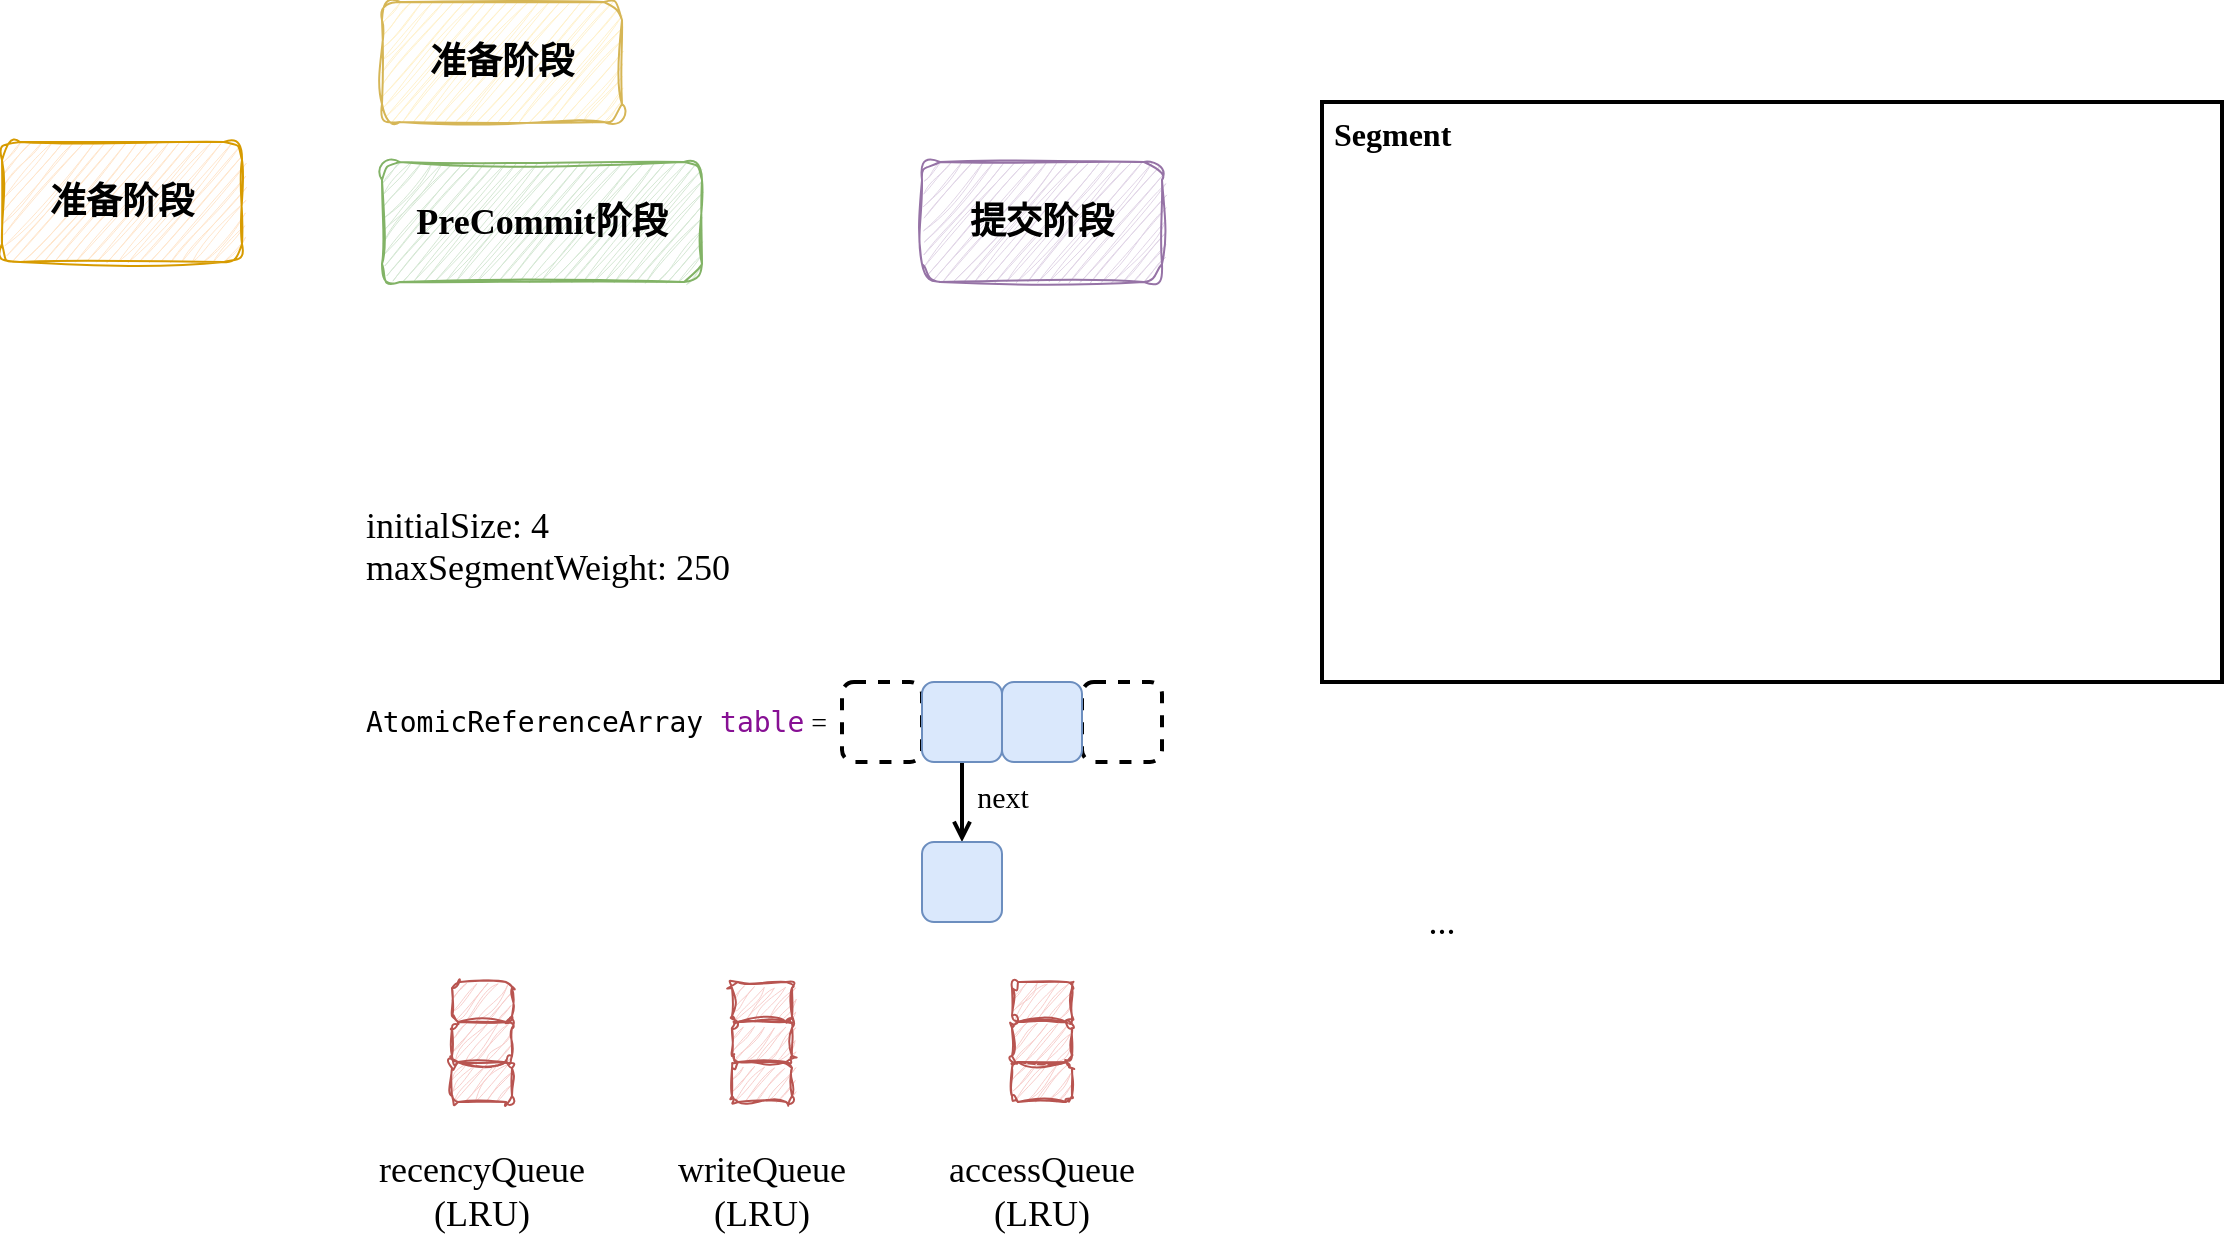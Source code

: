 <mxfile version="26.0.15">
  <diagram name="第 1 页" id="rrUf3BizWK2Rwt9iwfHP">
    <mxGraphModel dx="1434" dy="854" grid="1" gridSize="10" guides="1" tooltips="1" connect="1" arrows="1" fold="1" page="1" pageScale="1" pageWidth="1169" pageHeight="827" math="0" shadow="0">
      <root>
        <mxCell id="0" />
        <mxCell id="1" parent="0" />
        <mxCell id="3lt4fge63d5OYSHJ7H_2-1" value="&lt;font face=&quot;Comic Sans MS&quot; style=&quot;font-size: 18px;&quot;&gt;&lt;b&gt;准备阶段&lt;/b&gt;&lt;/font&gt;" style="rounded=1;whiteSpace=wrap;html=1;fillColor=#ffe6cc;strokeColor=#d79b00;sketch=1;curveFitting=1;jiggle=2;" parent="1" vertex="1">
          <mxGeometry x="100.0" y="100.0" width="120" height="60" as="geometry" />
        </mxCell>
        <mxCell id="3lt4fge63d5OYSHJ7H_2-2" value="&lt;span style=&quot;font-size: 18px;&quot;&gt;&lt;b&gt;&lt;font face=&quot;Comic Sans MS&quot;&gt;PreCommit阶段&lt;/font&gt;&lt;/b&gt;&lt;/span&gt;" style="rounded=1;whiteSpace=wrap;html=1;fillColor=#d5e8d4;strokeColor=#82b366;sketch=1;curveFitting=1;jiggle=2;" parent="1" vertex="1">
          <mxGeometry x="290.0" y="110.0" width="160" height="60" as="geometry" />
        </mxCell>
        <mxCell id="3lt4fge63d5OYSHJ7H_2-3" value="&lt;b style=&quot;border-color: var(--border-color); font-size: 18px;&quot;&gt;&lt;font face=&quot;Comic Sans MS&quot;&gt;提交阶段&lt;/font&gt;&lt;/b&gt;" style="rounded=1;whiteSpace=wrap;html=1;fillColor=#e1d5e7;strokeColor=#9673a6;sketch=1;curveFitting=1;jiggle=2;" parent="1" vertex="1">
          <mxGeometry x="560.0" y="110.0" width="120" height="60" as="geometry" />
        </mxCell>
        <mxCell id="3lt4fge63d5OYSHJ7H_2-6" value="&lt;b style=&quot;border-color: var(--border-color); font-size: 18px;&quot;&gt;&lt;font face=&quot;Comic Sans MS&quot;&gt;准备阶段&lt;/font&gt;&lt;/b&gt;" style="rounded=1;whiteSpace=wrap;html=1;fillColor=#fff2cc;strokeColor=#d6b656;sketch=1;curveFitting=1;jiggle=2;" parent="1" vertex="1">
          <mxGeometry x="290.0" y="30.0" width="120" height="60" as="geometry" />
        </mxCell>
        <mxCell id="3lt4fge63d5OYSHJ7H_2-7" value="" style="rounded=1;whiteSpace=wrap;html=1;fillColor=#f8cecc;strokeColor=#b85450;sketch=1;curveFitting=1;jiggle=2;" parent="1" vertex="1">
          <mxGeometry x="325" y="520" width="30" height="20" as="geometry" />
        </mxCell>
        <mxCell id="3lt4fge63d5OYSHJ7H_2-8" value="" style="rounded=1;whiteSpace=wrap;html=1;fillColor=#f8cecc;strokeColor=#b85450;sketch=1;curveFitting=1;jiggle=2;" parent="1" vertex="1">
          <mxGeometry x="325" y="540" width="30" height="20" as="geometry" />
        </mxCell>
        <mxCell id="3lt4fge63d5OYSHJ7H_2-9" value="" style="rounded=1;whiteSpace=wrap;html=1;fillColor=#f8cecc;strokeColor=#b85450;sketch=1;curveFitting=1;jiggle=2;" parent="1" vertex="1">
          <mxGeometry x="325" y="560" width="30" height="20" as="geometry" />
        </mxCell>
        <mxCell id="3lt4fge63d5OYSHJ7H_2-10" value="&lt;font face=&quot;Comic Sans MS&quot; style=&quot;font-size: 18px;&quot;&gt;recencyQueue&lt;/font&gt;&lt;div&gt;&lt;font face=&quot;Comic Sans MS&quot; style=&quot;font-size: 18px;&quot;&gt;(LRU)&lt;/font&gt;&lt;/div&gt;" style="text;html=1;strokeColor=none;fillColor=none;align=center;verticalAlign=middle;whiteSpace=wrap;rounded=0;" parent="1" vertex="1">
          <mxGeometry x="280" y="610" width="120" height="30" as="geometry" />
        </mxCell>
        <mxCell id="3lt4fge63d5OYSHJ7H_2-12" value="" style="rounded=1;whiteSpace=wrap;html=1;fillColor=#f8cecc;strokeColor=#b85450;sketch=1;curveFitting=1;jiggle=2;" parent="1" vertex="1">
          <mxGeometry x="465" y="520" width="30" height="20" as="geometry" />
        </mxCell>
        <mxCell id="3lt4fge63d5OYSHJ7H_2-13" value="" style="rounded=1;whiteSpace=wrap;html=1;fillColor=#f8cecc;strokeColor=#b85450;sketch=1;curveFitting=1;jiggle=2;" parent="1" vertex="1">
          <mxGeometry x="465" y="540" width="30" height="20" as="geometry" />
        </mxCell>
        <mxCell id="3lt4fge63d5OYSHJ7H_2-14" value="" style="rounded=1;whiteSpace=wrap;html=1;fillColor=#f8cecc;strokeColor=#b85450;sketch=1;curveFitting=1;jiggle=2;" parent="1" vertex="1">
          <mxGeometry x="465" y="560" width="30" height="20" as="geometry" />
        </mxCell>
        <mxCell id="3lt4fge63d5OYSHJ7H_2-15" value="&lt;font face=&quot;Comic Sans MS&quot; style=&quot;font-size: 18px;&quot;&gt;writeQueue&lt;/font&gt;&lt;div&gt;&lt;font face=&quot;Comic Sans MS&quot; style=&quot;font-size: 18px;&quot;&gt;(LRU)&lt;/font&gt;&lt;/div&gt;" style="text;html=1;strokeColor=none;fillColor=none;align=center;verticalAlign=middle;whiteSpace=wrap;rounded=0;" parent="1" vertex="1">
          <mxGeometry x="420" y="610" width="120" height="30" as="geometry" />
        </mxCell>
        <mxCell id="3lt4fge63d5OYSHJ7H_2-17" value="" style="rounded=1;whiteSpace=wrap;html=1;fillColor=#f8cecc;strokeColor=#b85450;sketch=1;curveFitting=1;jiggle=2;" parent="1" vertex="1">
          <mxGeometry x="605" y="520" width="30" height="20" as="geometry" />
        </mxCell>
        <mxCell id="3lt4fge63d5OYSHJ7H_2-18" value="" style="rounded=1;whiteSpace=wrap;html=1;fillColor=#f8cecc;strokeColor=#b85450;sketch=1;curveFitting=1;jiggle=2;" parent="1" vertex="1">
          <mxGeometry x="605" y="540" width="30" height="20" as="geometry" />
        </mxCell>
        <mxCell id="3lt4fge63d5OYSHJ7H_2-19" value="" style="rounded=1;whiteSpace=wrap;html=1;fillColor=#f8cecc;strokeColor=#b85450;sketch=1;curveFitting=1;jiggle=2;" parent="1" vertex="1">
          <mxGeometry x="605" y="560" width="30" height="20" as="geometry" />
        </mxCell>
        <mxCell id="3lt4fge63d5OYSHJ7H_2-20" value="&lt;font face=&quot;Comic Sans MS&quot; style=&quot;font-size: 18px;&quot;&gt;accessQueue&lt;/font&gt;&lt;div&gt;&lt;font face=&quot;Comic Sans MS&quot; style=&quot;font-size: 18px;&quot;&gt;(LRU)&lt;/font&gt;&lt;/div&gt;" style="text;html=1;strokeColor=none;fillColor=none;align=center;verticalAlign=middle;whiteSpace=wrap;rounded=0;" parent="1" vertex="1">
          <mxGeometry x="560" y="610" width="120" height="30" as="geometry" />
        </mxCell>
        <mxCell id="3lt4fge63d5OYSHJ7H_2-24" value="&lt;font style=&quot;font-size: 16px;&quot; face=&quot;Comic Sans MS&quot;&gt;&lt;b&gt;&amp;nbsp;Segment&lt;/b&gt;&lt;/font&gt;" style="rounded=0;whiteSpace=wrap;html=1;strokeWidth=2;fillColor=none;verticalAlign=top;align=left;" parent="1" vertex="1">
          <mxGeometry x="760" y="80" width="450" height="290" as="geometry" />
        </mxCell>
        <mxCell id="3lt4fge63d5OYSHJ7H_2-25" value="&lt;div&gt;&lt;span style=&quot;font-family: &amp;quot;Comic Sans MS&amp;quot;; font-size: 18px;&quot;&gt;initialSize: 4&lt;/span&gt;&lt;font face=&quot;Comic Sans MS&quot; style=&quot;font-size: 18px;&quot;&gt;&lt;/font&gt;&lt;/div&gt;&lt;font face=&quot;Comic Sans MS&quot; style=&quot;font-size: 18px;&quot;&gt;maxSegmentWeight: 250&lt;/font&gt;&lt;div&gt;&lt;br&gt;&lt;/div&gt;" style="text;html=1;strokeColor=none;fillColor=none;align=left;verticalAlign=middle;whiteSpace=wrap;rounded=0;" parent="1" vertex="1">
          <mxGeometry x="280" y="280" width="240" height="60" as="geometry" />
        </mxCell>
        <mxCell id="3lt4fge63d5OYSHJ7H_2-28" value="&lt;font face=&quot;Comic Sans MS&quot; style=&quot;font-size: 18px;&quot;&gt;...&lt;/font&gt;" style="text;html=1;strokeColor=none;fillColor=none;align=center;verticalAlign=middle;whiteSpace=wrap;rounded=0;" parent="1" vertex="1">
          <mxGeometry x="760" y="475" width="120" height="30" as="geometry" />
        </mxCell>
        <mxCell id="KOauTvAuQUN18LBLxHiw-1" value="" style="rounded=1;whiteSpace=wrap;html=1;fillColor=none;align=center;verticalAlign=middle;strokeWidth=2;dashed=1;" vertex="1" parent="1">
          <mxGeometry x="520" y="370" width="40" height="40" as="geometry" />
        </mxCell>
        <mxCell id="KOauTvAuQUN18LBLxHiw-5" value="&lt;div&gt;&lt;font style=&quot;font-size: 14px;&quot;&gt;&lt;span style=&quot;background-color: rgb(255, 255, 255); font-family: &amp;quot;JetBrains Mono&amp;quot;, monospace;&quot;&gt;AtomicReferenceArray&lt;/span&gt;&lt;span style=&quot;background-color: rgb(255, 255, 255); color: rgb(8, 8, 8); font-family: &amp;quot;JetBrains Mono&amp;quot;, monospace;&quot;&gt;&amp;nbsp;&lt;/span&gt;&lt;span style=&quot;background-color: rgb(255, 255, 255); color: rgb(135, 16, 148); font-family: &amp;quot;JetBrains Mono&amp;quot;, monospace;&quot;&gt;table&lt;/span&gt;&lt;span style=&quot;text-align: center; font-family: &amp;quot;Comic Sans MS&amp;quot;;&quot;&gt;&amp;nbsp;=&amp;nbsp;&lt;/span&gt;&lt;/font&gt;&lt;/div&gt;" style="text;html=1;strokeColor=none;fillColor=none;align=left;verticalAlign=middle;whiteSpace=wrap;rounded=0;" vertex="1" parent="1">
          <mxGeometry x="280" y="360" width="230" height="60" as="geometry" />
        </mxCell>
        <mxCell id="KOauTvAuQUN18LBLxHiw-14" style="edgeStyle=orthogonalEdgeStyle;shape=connector;rounded=0;orthogonalLoop=1;jettySize=auto;html=1;exitX=0.5;exitY=1;exitDx=0;exitDy=0;strokeColor=default;strokeWidth=2;align=center;verticalAlign=middle;fontFamily=Helvetica;fontSize=11;fontColor=default;labelBackgroundColor=default;endArrow=open;endFill=0;" edge="1" parent="1" source="KOauTvAuQUN18LBLxHiw-10" target="KOauTvAuQUN18LBLxHiw-13">
          <mxGeometry relative="1" as="geometry" />
        </mxCell>
        <mxCell id="KOauTvAuQUN18LBLxHiw-23" value="&lt;span&gt;&lt;font style=&quot;font-size: 15px;&quot; face=&quot;Comic Sans MS&quot;&gt;next&lt;/font&gt;&lt;/span&gt;" style="edgeLabel;html=1;align=center;verticalAlign=middle;resizable=0;points=[];fontFamily=Helvetica;fontSize=11;fontColor=default;labelBackgroundColor=none;" vertex="1" connectable="0" parent="KOauTvAuQUN18LBLxHiw-14">
          <mxGeometry x="-0.15" y="2" relative="1" as="geometry">
            <mxPoint x="18" as="offset" />
          </mxGeometry>
        </mxCell>
        <mxCell id="KOauTvAuQUN18LBLxHiw-10" value="" style="rounded=1;whiteSpace=wrap;html=1;fillColor=#dae8fc;strokeColor=#6c8ebf;align=center;verticalAlign=middle;" vertex="1" parent="1">
          <mxGeometry x="560" y="370" width="40" height="40" as="geometry" />
        </mxCell>
        <mxCell id="KOauTvAuQUN18LBLxHiw-13" value="" style="rounded=1;whiteSpace=wrap;html=1;fillColor=#dae8fc;strokeColor=#6c8ebf;align=center;verticalAlign=middle;" vertex="1" parent="1">
          <mxGeometry x="560" y="450" width="40" height="40" as="geometry" />
        </mxCell>
        <mxCell id="KOauTvAuQUN18LBLxHiw-21" value="" style="rounded=1;whiteSpace=wrap;html=1;fillColor=none;align=center;verticalAlign=middle;strokeWidth=2;dashed=1;" vertex="1" parent="1">
          <mxGeometry x="640" y="370" width="40" height="40" as="geometry" />
        </mxCell>
        <mxCell id="KOauTvAuQUN18LBLxHiw-22" value="" style="rounded=1;whiteSpace=wrap;html=1;fillColor=#dae8fc;strokeColor=#6c8ebf;align=center;verticalAlign=middle;" vertex="1" parent="1">
          <mxGeometry x="600" y="370" width="40" height="40" as="geometry" />
        </mxCell>
      </root>
    </mxGraphModel>
  </diagram>
</mxfile>
